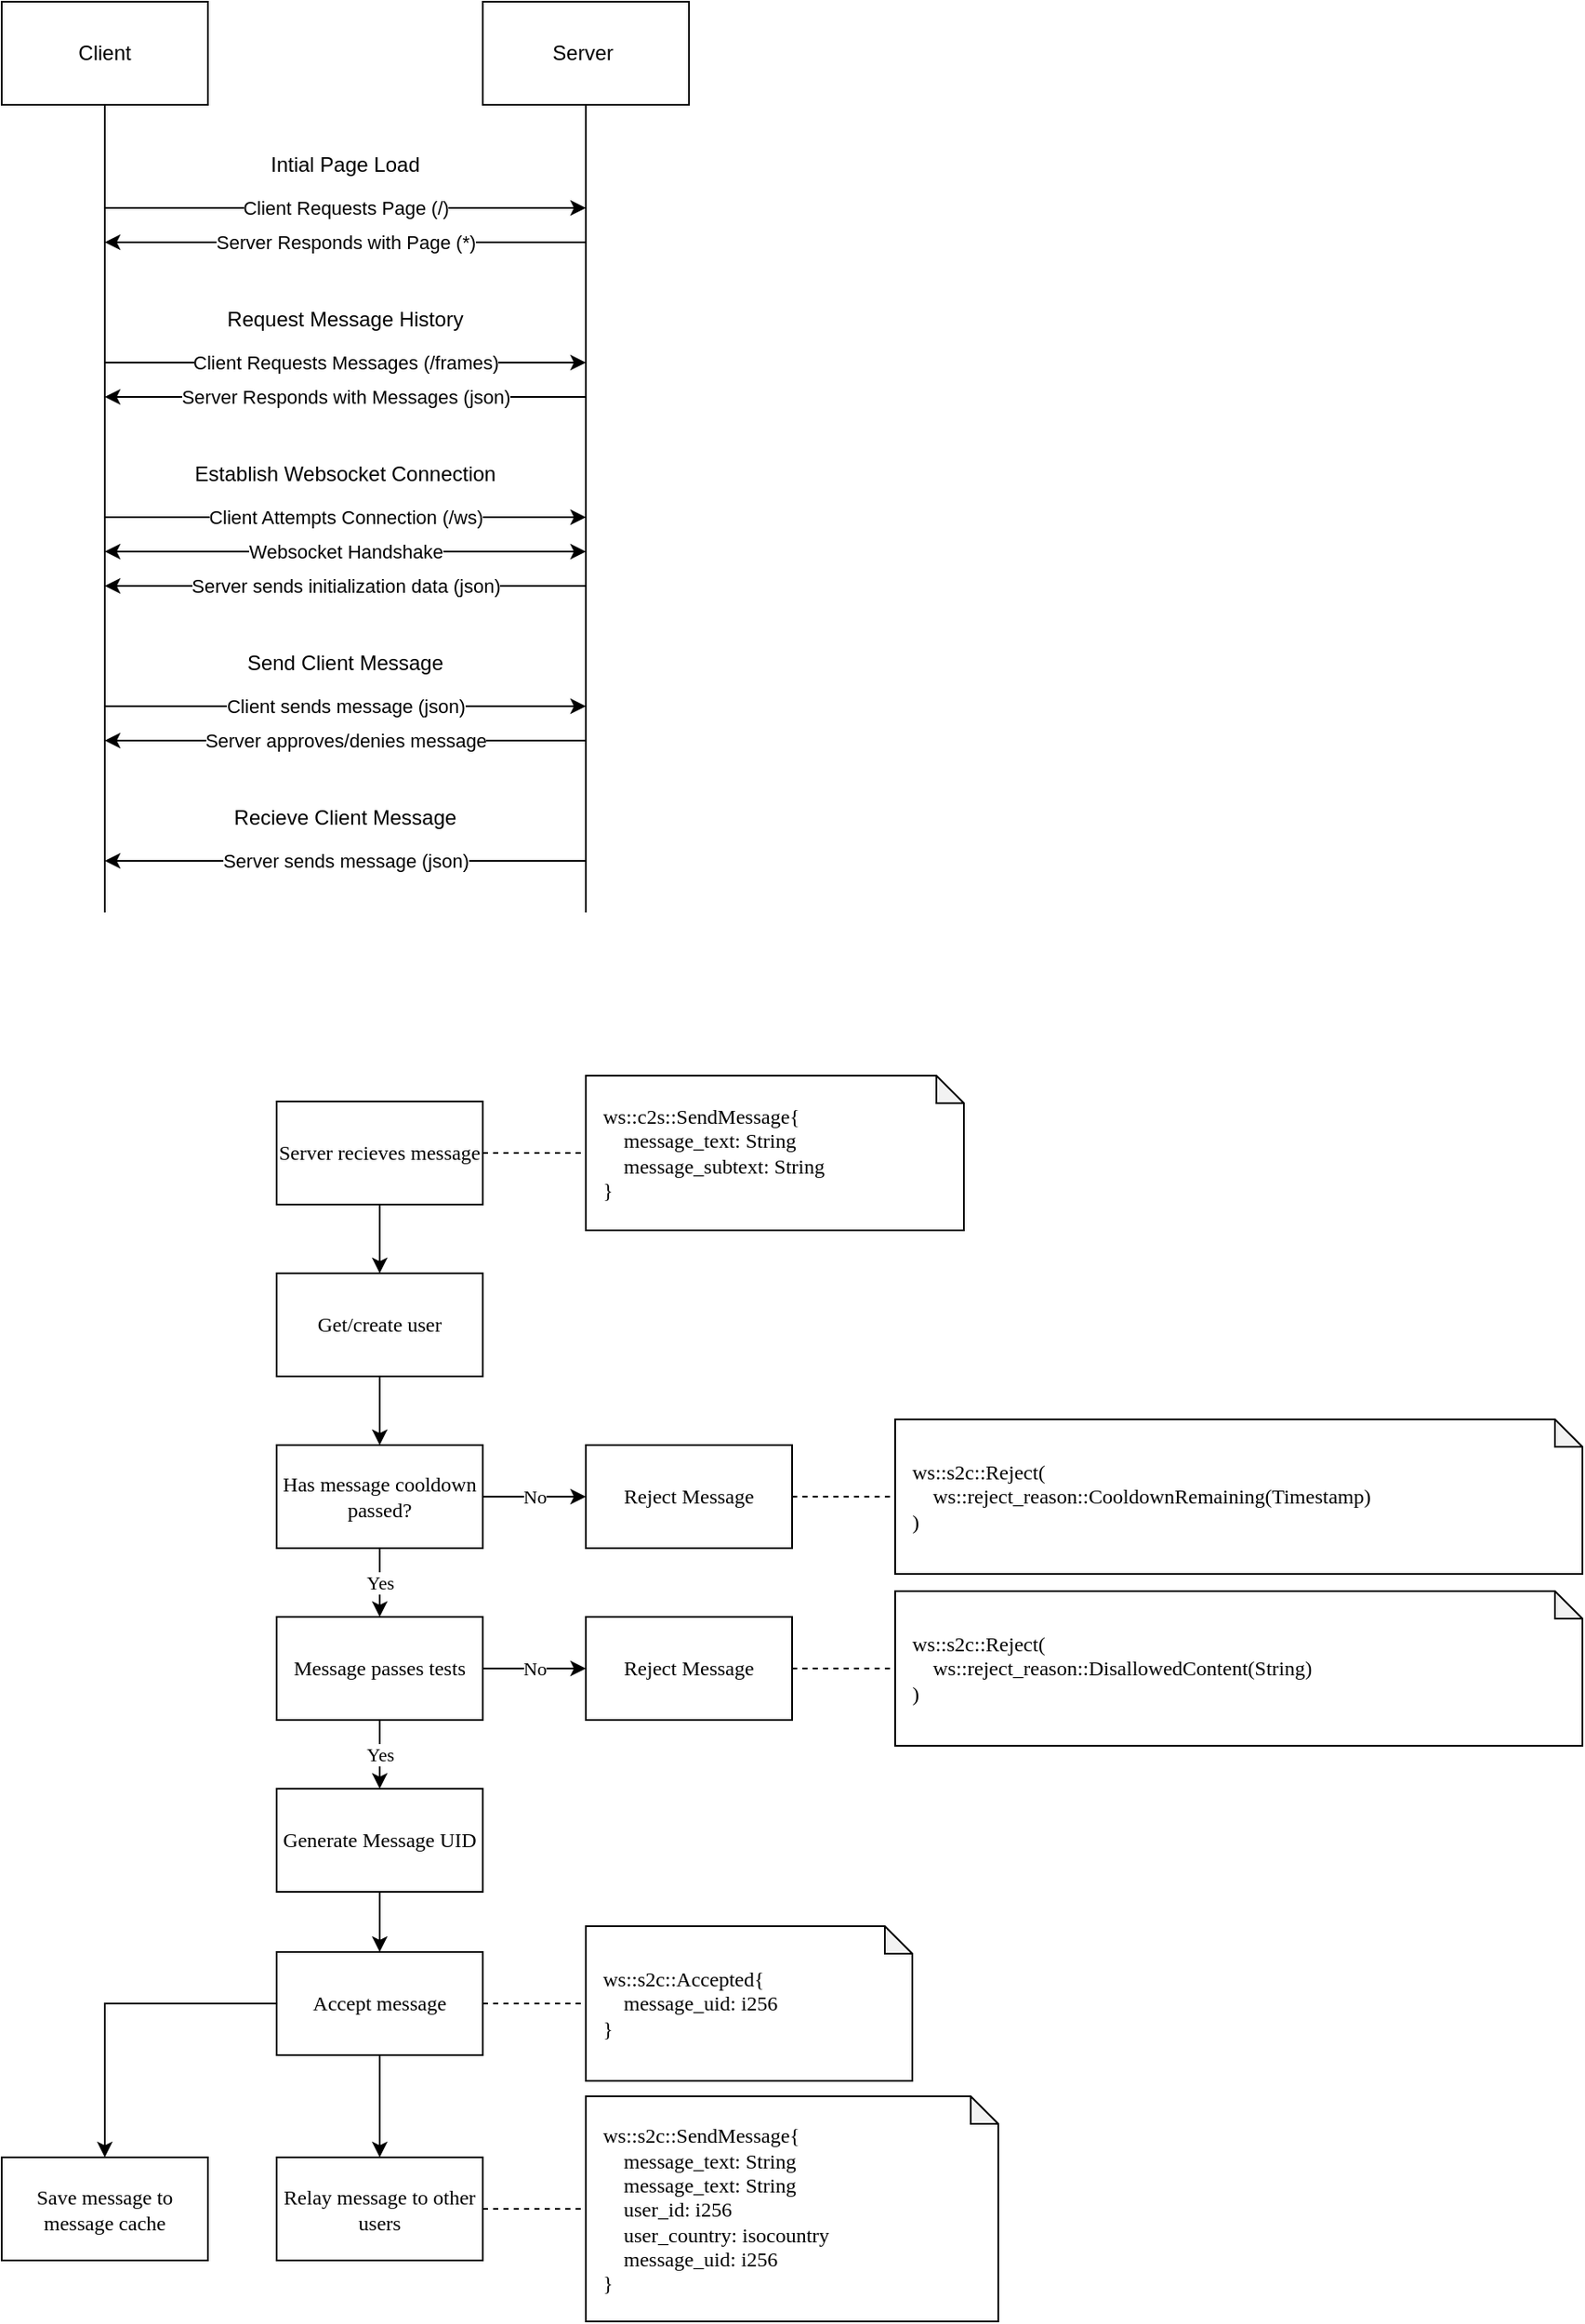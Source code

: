 <mxfile version="20.6.0" type="device"><diagram id="C5RBs43oDa-KdzZeNtuy" name="Page-1"><mxGraphModel dx="1189" dy="1269" grid="1" gridSize="10" guides="1" tooltips="1" connect="1" arrows="1" fold="1" page="1" pageScale="1" pageWidth="827" pageHeight="1169" math="0" shadow="0"><root><mxCell id="WIyWlLk6GJQsqaUBKTNV-0"/><mxCell id="WIyWlLk6GJQsqaUBKTNV-1" parent="WIyWlLk6GJQsqaUBKTNV-0"/><mxCell id="SyS3JUna0ZHRBWmeN1OY-0" value="Client" style="rounded=0;whiteSpace=wrap;html=1;" vertex="1" parent="WIyWlLk6GJQsqaUBKTNV-1"><mxGeometry x="80" y="30" width="120" height="60" as="geometry"/></mxCell><mxCell id="SyS3JUna0ZHRBWmeN1OY-1" value="Server&amp;nbsp;" style="rounded=0;whiteSpace=wrap;html=1;" vertex="1" parent="WIyWlLk6GJQsqaUBKTNV-1"><mxGeometry x="360" y="30" width="120" height="60" as="geometry"/></mxCell><mxCell id="SyS3JUna0ZHRBWmeN1OY-2" value="" style="endArrow=none;html=1;rounded=0;entryX=0.5;entryY=1;entryDx=0;entryDy=0;" edge="1" parent="WIyWlLk6GJQsqaUBKTNV-1" target="SyS3JUna0ZHRBWmeN1OY-0"><mxGeometry width="50" height="50" relative="1" as="geometry"><mxPoint x="140" y="560" as="sourcePoint"/><mxPoint x="440" y="150" as="targetPoint"/></mxGeometry></mxCell><mxCell id="SyS3JUna0ZHRBWmeN1OY-3" value="" style="endArrow=none;html=1;rounded=0;entryX=0.5;entryY=1;entryDx=0;entryDy=0;" edge="1" parent="WIyWlLk6GJQsqaUBKTNV-1" target="SyS3JUna0ZHRBWmeN1OY-1"><mxGeometry width="50" height="50" relative="1" as="geometry"><mxPoint x="420" y="560" as="sourcePoint"/><mxPoint x="440" y="180" as="targetPoint"/></mxGeometry></mxCell><mxCell id="SyS3JUna0ZHRBWmeN1OY-4" value="Client Requests Page (/)" style="endArrow=classic;html=1;rounded=0;" edge="1" parent="WIyWlLk6GJQsqaUBKTNV-1"><mxGeometry width="50" height="50" relative="1" as="geometry"><mxPoint x="140" y="150" as="sourcePoint"/><mxPoint x="420" y="150" as="targetPoint"/></mxGeometry></mxCell><mxCell id="SyS3JUna0ZHRBWmeN1OY-5" value="Server Responds with Page (*)" style="endArrow=classic;html=1;rounded=0;" edge="1" parent="WIyWlLk6GJQsqaUBKTNV-1"><mxGeometry width="50" height="50" relative="1" as="geometry"><mxPoint x="420" y="170" as="sourcePoint"/><mxPoint x="140" y="170" as="targetPoint"/></mxGeometry></mxCell><mxCell id="SyS3JUna0ZHRBWmeN1OY-7" value="Client Requests Messages (/frames)" style="endArrow=classic;html=1;rounded=0;" edge="1" parent="WIyWlLk6GJQsqaUBKTNV-1"><mxGeometry width="50" height="50" relative="1" as="geometry"><mxPoint x="140" y="240" as="sourcePoint"/><mxPoint x="420.0" y="240" as="targetPoint"/></mxGeometry></mxCell><mxCell id="SyS3JUna0ZHRBWmeN1OY-8" value="Intial Page Load" style="text;html=1;strokeColor=none;fillColor=none;align=center;verticalAlign=middle;whiteSpace=wrap;rounded=0;" vertex="1" parent="WIyWlLk6GJQsqaUBKTNV-1"><mxGeometry x="150" y="110" width="260" height="30" as="geometry"/></mxCell><mxCell id="SyS3JUna0ZHRBWmeN1OY-9" value="Request Message History" style="text;html=1;strokeColor=none;fillColor=none;align=center;verticalAlign=middle;whiteSpace=wrap;rounded=0;" vertex="1" parent="WIyWlLk6GJQsqaUBKTNV-1"><mxGeometry x="150" y="200" width="260" height="30" as="geometry"/></mxCell><mxCell id="SyS3JUna0ZHRBWmeN1OY-11" value="Server Responds with Messages (json)" style="endArrow=classic;html=1;rounded=0;" edge="1" parent="WIyWlLk6GJQsqaUBKTNV-1"><mxGeometry width="50" height="50" relative="1" as="geometry"><mxPoint x="420.0" y="260" as="sourcePoint"/><mxPoint x="140" y="260" as="targetPoint"/></mxGeometry></mxCell><mxCell id="SyS3JUna0ZHRBWmeN1OY-12" value="Client Attempts Connection (/ws)" style="endArrow=classic;html=1;rounded=0;" edge="1" parent="WIyWlLk6GJQsqaUBKTNV-1"><mxGeometry width="50" height="50" relative="1" as="geometry"><mxPoint x="140" y="330" as="sourcePoint"/><mxPoint x="420.0" y="330" as="targetPoint"/></mxGeometry></mxCell><mxCell id="SyS3JUna0ZHRBWmeN1OY-13" value="Establish Websocket Connection" style="text;html=1;strokeColor=none;fillColor=none;align=center;verticalAlign=middle;whiteSpace=wrap;rounded=0;" vertex="1" parent="WIyWlLk6GJQsqaUBKTNV-1"><mxGeometry x="150" y="290" width="260" height="30" as="geometry"/></mxCell><mxCell id="SyS3JUna0ZHRBWmeN1OY-15" value="Websocket Handshake" style="endArrow=classic;startArrow=classic;html=1;rounded=0;" edge="1" parent="WIyWlLk6GJQsqaUBKTNV-1"><mxGeometry width="50" height="50" relative="1" as="geometry"><mxPoint x="140" y="350" as="sourcePoint"/><mxPoint x="420" y="350" as="targetPoint"/></mxGeometry></mxCell><mxCell id="SyS3JUna0ZHRBWmeN1OY-17" value="Server sends initialization data (json)" style="endArrow=classic;html=1;rounded=0;" edge="1" parent="WIyWlLk6GJQsqaUBKTNV-1"><mxGeometry width="50" height="50" relative="1" as="geometry"><mxPoint x="420.0" y="370" as="sourcePoint"/><mxPoint x="140" y="370" as="targetPoint"/></mxGeometry></mxCell><mxCell id="SyS3JUna0ZHRBWmeN1OY-22" value="Client sends message (json)" style="endArrow=classic;html=1;rounded=0;" edge="1" parent="WIyWlLk6GJQsqaUBKTNV-1"><mxGeometry width="50" height="50" relative="1" as="geometry"><mxPoint x="140" y="440" as="sourcePoint"/><mxPoint x="420.0" y="440" as="targetPoint"/></mxGeometry></mxCell><mxCell id="SyS3JUna0ZHRBWmeN1OY-23" value="Send Client Message" style="text;html=1;strokeColor=none;fillColor=none;align=center;verticalAlign=middle;whiteSpace=wrap;rounded=0;" vertex="1" parent="WIyWlLk6GJQsqaUBKTNV-1"><mxGeometry x="150" y="400" width="260" height="30" as="geometry"/></mxCell><mxCell id="SyS3JUna0ZHRBWmeN1OY-26" value="Server approves/denies message" style="endArrow=classic;html=1;rounded=0;" edge="1" parent="WIyWlLk6GJQsqaUBKTNV-1"><mxGeometry width="50" height="50" relative="1" as="geometry"><mxPoint x="420.0" y="460" as="sourcePoint"/><mxPoint x="140" y="460" as="targetPoint"/></mxGeometry></mxCell><mxCell id="SyS3JUna0ZHRBWmeN1OY-28" value="Recieve Client Message" style="text;html=1;strokeColor=none;fillColor=none;align=center;verticalAlign=middle;whiteSpace=wrap;rounded=0;" vertex="1" parent="WIyWlLk6GJQsqaUBKTNV-1"><mxGeometry x="150" y="490" width="260" height="30" as="geometry"/></mxCell><mxCell id="SyS3JUna0ZHRBWmeN1OY-29" value="Server sends message (json)" style="endArrow=classic;html=1;rounded=0;" edge="1" parent="WIyWlLk6GJQsqaUBKTNV-1"><mxGeometry width="50" height="50" relative="1" as="geometry"><mxPoint x="420.0" y="530" as="sourcePoint"/><mxPoint x="140" y="530" as="targetPoint"/></mxGeometry></mxCell><mxCell id="SyS3JUna0ZHRBWmeN1OY-39" value="" style="edgeStyle=orthogonalEdgeStyle;rounded=0;orthogonalLoop=1;jettySize=auto;html=1;fontFamily=Lucida Console;" edge="1" parent="WIyWlLk6GJQsqaUBKTNV-1" source="SyS3JUna0ZHRBWmeN1OY-31" target="SyS3JUna0ZHRBWmeN1OY-37"><mxGeometry relative="1" as="geometry"/></mxCell><mxCell id="SyS3JUna0ZHRBWmeN1OY-31" value="Server recieves message" style="rounded=0;whiteSpace=wrap;html=1;fontFamily=Lucida Console;" vertex="1" parent="WIyWlLk6GJQsqaUBKTNV-1"><mxGeometry x="240" y="670" width="120" height="60" as="geometry"/></mxCell><mxCell id="SyS3JUna0ZHRBWmeN1OY-33" value="&lt;font face=&quot;Lucida Console&quot;&gt;ws::c2s::SendMessage{&lt;br&gt;&amp;nbsp; &amp;nbsp; message_text: String&lt;br&gt;&amp;nbsp; &amp;nbsp; message_subtext: String&lt;br&gt;}&lt;/font&gt;" style="shape=note;whiteSpace=wrap;html=1;backgroundOutline=1;darkOpacity=0.05;size=16;align=left;perimeterSpacing=0;spacingLeft=0;spacing=10;verticalAlign=middle;" vertex="1" parent="WIyWlLk6GJQsqaUBKTNV-1"><mxGeometry x="420" y="655" width="220" height="90" as="geometry"/></mxCell><mxCell id="SyS3JUna0ZHRBWmeN1OY-34" value="" style="endArrow=none;dashed=1;html=1;rounded=0;fontFamily=Lucida Console;entryX=0;entryY=0.5;entryDx=0;entryDy=0;entryPerimeter=0;exitX=1;exitY=0.5;exitDx=0;exitDy=0;" edge="1" parent="WIyWlLk6GJQsqaUBKTNV-1" source="SyS3JUna0ZHRBWmeN1OY-31" target="SyS3JUna0ZHRBWmeN1OY-33"><mxGeometry width="50" height="50" relative="1" as="geometry"><mxPoint x="290" y="760" as="sourcePoint"/><mxPoint x="340" y="710" as="targetPoint"/></mxGeometry></mxCell><mxCell id="SyS3JUna0ZHRBWmeN1OY-55" value="No" style="edgeStyle=orthogonalEdgeStyle;rounded=0;orthogonalLoop=1;jettySize=auto;html=1;fontFamily=Lucida Console;" edge="1" parent="WIyWlLk6GJQsqaUBKTNV-1" source="SyS3JUna0ZHRBWmeN1OY-35" target="SyS3JUna0ZHRBWmeN1OY-54"><mxGeometry relative="1" as="geometry"/></mxCell><mxCell id="SyS3JUna0ZHRBWmeN1OY-60" value="Yes" style="edgeStyle=orthogonalEdgeStyle;rounded=0;orthogonalLoop=1;jettySize=auto;html=1;fontFamily=Lucida Console;entryX=0.5;entryY=0;entryDx=0;entryDy=0;" edge="1" parent="WIyWlLk6GJQsqaUBKTNV-1" source="SyS3JUna0ZHRBWmeN1OY-35" target="SyS3JUna0ZHRBWmeN1OY-69"><mxGeometry relative="1" as="geometry"><mxPoint x="280" y="1140" as="targetPoint"/></mxGeometry></mxCell><mxCell id="SyS3JUna0ZHRBWmeN1OY-35" value="Message passes tests" style="rounded=0;whiteSpace=wrap;html=1;fontFamily=Lucida Console;" vertex="1" parent="WIyWlLk6GJQsqaUBKTNV-1"><mxGeometry x="240" y="970" width="120" height="60" as="geometry"/></mxCell><mxCell id="SyS3JUna0ZHRBWmeN1OY-43" value="" style="edgeStyle=orthogonalEdgeStyle;rounded=0;orthogonalLoop=1;jettySize=auto;html=1;fontFamily=Lucida Console;" edge="1" parent="WIyWlLk6GJQsqaUBKTNV-1" source="SyS3JUna0ZHRBWmeN1OY-37" target="SyS3JUna0ZHRBWmeN1OY-42"><mxGeometry relative="1" as="geometry"/></mxCell><mxCell id="SyS3JUna0ZHRBWmeN1OY-37" value="Get/create user" style="rounded=0;whiteSpace=wrap;html=1;fontFamily=Lucida Console;" vertex="1" parent="WIyWlLk6GJQsqaUBKTNV-1"><mxGeometry x="240" y="770" width="120" height="60" as="geometry"/></mxCell><mxCell id="SyS3JUna0ZHRBWmeN1OY-45" value="No" style="edgeStyle=orthogonalEdgeStyle;rounded=0;orthogonalLoop=1;jettySize=auto;html=1;fontFamily=Lucida Console;" edge="1" parent="WIyWlLk6GJQsqaUBKTNV-1" source="SyS3JUna0ZHRBWmeN1OY-42" target="SyS3JUna0ZHRBWmeN1OY-44"><mxGeometry relative="1" as="geometry"/></mxCell><mxCell id="SyS3JUna0ZHRBWmeN1OY-53" value="Yes" style="edgeStyle=orthogonalEdgeStyle;rounded=0;orthogonalLoop=1;jettySize=auto;html=1;fontFamily=Lucida Console;" edge="1" parent="WIyWlLk6GJQsqaUBKTNV-1" source="SyS3JUna0ZHRBWmeN1OY-42" target="SyS3JUna0ZHRBWmeN1OY-35"><mxGeometry relative="1" as="geometry"/></mxCell><mxCell id="SyS3JUna0ZHRBWmeN1OY-42" value="Has message cooldown passed?" style="whiteSpace=wrap;html=1;fontFamily=Lucida Console;rounded=0;" vertex="1" parent="WIyWlLk6GJQsqaUBKTNV-1"><mxGeometry x="240" y="870" width="120" height="60" as="geometry"/></mxCell><mxCell id="SyS3JUna0ZHRBWmeN1OY-44" value="Reject Message" style="whiteSpace=wrap;html=1;fontFamily=Lucida Console;rounded=0;" vertex="1" parent="WIyWlLk6GJQsqaUBKTNV-1"><mxGeometry x="420" y="870" width="120" height="60" as="geometry"/></mxCell><mxCell id="SyS3JUna0ZHRBWmeN1OY-48" value="&lt;font face=&quot;Lucida Console&quot;&gt;ws::s2c::Reject(&lt;br&gt;&amp;nbsp; &amp;nbsp; ws::reject_reason::CooldownRemaining(Timestamp)&lt;br&gt;)&lt;br&gt;&lt;/font&gt;" style="shape=note;whiteSpace=wrap;html=1;backgroundOutline=1;darkOpacity=0.05;size=16;align=left;perimeterSpacing=0;spacingLeft=0;spacing=10;verticalAlign=middle;" vertex="1" parent="WIyWlLk6GJQsqaUBKTNV-1"><mxGeometry x="600" y="855" width="400" height="90" as="geometry"/></mxCell><mxCell id="SyS3JUna0ZHRBWmeN1OY-49" value="" style="endArrow=none;dashed=1;html=1;rounded=0;fontFamily=Lucida Console;entryX=0;entryY=0.5;entryDx=0;entryDy=0;entryPerimeter=0;exitX=1;exitY=0.5;exitDx=0;exitDy=0;" edge="1" parent="WIyWlLk6GJQsqaUBKTNV-1" source="SyS3JUna0ZHRBWmeN1OY-44" target="SyS3JUna0ZHRBWmeN1OY-48"><mxGeometry width="50" height="50" relative="1" as="geometry"><mxPoint x="390" y="910" as="sourcePoint"/><mxPoint x="440" y="860" as="targetPoint"/></mxGeometry></mxCell><mxCell id="SyS3JUna0ZHRBWmeN1OY-54" value="Reject Message" style="whiteSpace=wrap;html=1;fontFamily=Lucida Console;rounded=0;" vertex="1" parent="WIyWlLk6GJQsqaUBKTNV-1"><mxGeometry x="420" y="970" width="120" height="60" as="geometry"/></mxCell><mxCell id="SyS3JUna0ZHRBWmeN1OY-57" value="&lt;font face=&quot;Lucida Console&quot;&gt;ws::s2c::Reject(&lt;br&gt;&amp;nbsp; &amp;nbsp; ws::reject_reason::DisallowedContent(String)&lt;br&gt;)&lt;br&gt;&lt;/font&gt;" style="shape=note;whiteSpace=wrap;html=1;backgroundOutline=1;darkOpacity=0.05;size=16;align=left;perimeterSpacing=0;spacingLeft=0;spacing=10;verticalAlign=middle;" vertex="1" parent="WIyWlLk6GJQsqaUBKTNV-1"><mxGeometry x="600" y="955" width="400" height="90" as="geometry"/></mxCell><mxCell id="SyS3JUna0ZHRBWmeN1OY-58" value="" style="endArrow=none;dashed=1;html=1;rounded=0;fontFamily=Lucida Console;entryX=0;entryY=0.5;entryDx=0;entryDy=0;entryPerimeter=0;exitX=1;exitY=0.5;exitDx=0;exitDy=0;" edge="1" parent="WIyWlLk6GJQsqaUBKTNV-1" source="SyS3JUna0ZHRBWmeN1OY-54" target="SyS3JUna0ZHRBWmeN1OY-57"><mxGeometry width="50" height="50" relative="1" as="geometry"><mxPoint x="550.0" y="910" as="sourcePoint"/><mxPoint x="610" y="910" as="targetPoint"/></mxGeometry></mxCell><mxCell id="SyS3JUna0ZHRBWmeN1OY-64" value="" style="edgeStyle=orthogonalEdgeStyle;rounded=0;orthogonalLoop=1;jettySize=auto;html=1;fontFamily=Lucida Console;" edge="1" parent="WIyWlLk6GJQsqaUBKTNV-1" source="SyS3JUna0ZHRBWmeN1OY-59" target="SyS3JUna0ZHRBWmeN1OY-63"><mxGeometry relative="1" as="geometry"/></mxCell><mxCell id="SyS3JUna0ZHRBWmeN1OY-68" style="edgeStyle=orthogonalEdgeStyle;rounded=0;orthogonalLoop=1;jettySize=auto;html=1;entryX=0.5;entryY=0;entryDx=0;entryDy=0;fontFamily=Lucida Console;" edge="1" parent="WIyWlLk6GJQsqaUBKTNV-1" source="SyS3JUna0ZHRBWmeN1OY-59" target="SyS3JUna0ZHRBWmeN1OY-67"><mxGeometry relative="1" as="geometry"/></mxCell><mxCell id="SyS3JUna0ZHRBWmeN1OY-59" value="Accept message" style="rounded=0;whiteSpace=wrap;html=1;fontFamily=Lucida Console;" vertex="1" parent="WIyWlLk6GJQsqaUBKTNV-1"><mxGeometry x="240" y="1165" width="120" height="60" as="geometry"/></mxCell><mxCell id="SyS3JUna0ZHRBWmeN1OY-61" value="&lt;font face=&quot;Lucida Console&quot;&gt;ws::s2c::Accepted{&lt;br&gt;&amp;nbsp; &amp;nbsp; message_uid: i256&lt;br&gt;}&lt;br&gt;&lt;/font&gt;" style="shape=note;whiteSpace=wrap;html=1;backgroundOutline=1;darkOpacity=0.05;size=16;align=left;perimeterSpacing=0;spacingLeft=0;spacing=10;verticalAlign=middle;" vertex="1" parent="WIyWlLk6GJQsqaUBKTNV-1"><mxGeometry x="420" y="1150" width="190" height="90" as="geometry"/></mxCell><mxCell id="SyS3JUna0ZHRBWmeN1OY-62" value="" style="endArrow=none;dashed=1;html=1;rounded=0;fontFamily=Lucida Console;entryX=0;entryY=0.5;entryDx=0;entryDy=0;entryPerimeter=0;exitX=1;exitY=0.5;exitDx=0;exitDy=0;" edge="1" parent="WIyWlLk6GJQsqaUBKTNV-1" source="SyS3JUna0ZHRBWmeN1OY-59" target="SyS3JUna0ZHRBWmeN1OY-61"><mxGeometry width="50" height="50" relative="1" as="geometry"><mxPoint x="550.0" y="1105" as="sourcePoint"/><mxPoint x="610" y="1105" as="targetPoint"/></mxGeometry></mxCell><mxCell id="SyS3JUna0ZHRBWmeN1OY-63" value="Relay message to other users" style="rounded=0;whiteSpace=wrap;html=1;fontFamily=Lucida Console;" vertex="1" parent="WIyWlLk6GJQsqaUBKTNV-1"><mxGeometry x="240" y="1284.5" width="120" height="60" as="geometry"/></mxCell><mxCell id="SyS3JUna0ZHRBWmeN1OY-65" value="&lt;font face=&quot;Lucida Console&quot;&gt;ws::s2c::SendMessage{&lt;br&gt;&amp;nbsp; &amp;nbsp; message_text: String&lt;br&gt;&amp;nbsp; &amp;nbsp; message_text: String&lt;br&gt;&amp;nbsp; &amp;nbsp; user_id: i256&lt;br&gt;&amp;nbsp; &amp;nbsp; user_country: isocountry&lt;br&gt;&amp;nbsp; &amp;nbsp; message_uid: i256&lt;br&gt;}&lt;br&gt;&lt;/font&gt;" style="shape=note;whiteSpace=wrap;html=1;backgroundOutline=1;darkOpacity=0.05;size=16;align=left;perimeterSpacing=0;spacingLeft=0;spacing=10;verticalAlign=middle;" vertex="1" parent="WIyWlLk6GJQsqaUBKTNV-1"><mxGeometry x="420" y="1249" width="240" height="131" as="geometry"/></mxCell><mxCell id="SyS3JUna0ZHRBWmeN1OY-67" value="Save message to message cache" style="rounded=0;whiteSpace=wrap;html=1;fontFamily=Lucida Console;" vertex="1" parent="WIyWlLk6GJQsqaUBKTNV-1"><mxGeometry x="80" y="1284.5" width="120" height="60" as="geometry"/></mxCell><mxCell id="SyS3JUna0ZHRBWmeN1OY-72" value="" style="edgeStyle=orthogonalEdgeStyle;rounded=0;orthogonalLoop=1;jettySize=auto;html=1;fontFamily=Lucida Console;" edge="1" parent="WIyWlLk6GJQsqaUBKTNV-1" source="SyS3JUna0ZHRBWmeN1OY-69" target="SyS3JUna0ZHRBWmeN1OY-59"><mxGeometry relative="1" as="geometry"/></mxCell><mxCell id="SyS3JUna0ZHRBWmeN1OY-69" value="Generate Message UID" style="rounded=0;whiteSpace=wrap;html=1;fontFamily=Lucida Console;" vertex="1" parent="WIyWlLk6GJQsqaUBKTNV-1"><mxGeometry x="240" y="1070" width="120" height="60" as="geometry"/></mxCell><mxCell id="SyS3JUna0ZHRBWmeN1OY-73" value="" style="endArrow=none;dashed=1;html=1;rounded=0;fontFamily=Lucida Console;entryX=0;entryY=0.5;entryDx=0;entryDy=0;entryPerimeter=0;exitX=1;exitY=0.5;exitDx=0;exitDy=0;" edge="1" parent="WIyWlLk6GJQsqaUBKTNV-1" source="SyS3JUna0ZHRBWmeN1OY-63" target="SyS3JUna0ZHRBWmeN1OY-65"><mxGeometry width="50" height="50" relative="1" as="geometry"><mxPoint x="370" y="1205" as="sourcePoint"/><mxPoint x="430" y="1205" as="targetPoint"/></mxGeometry></mxCell></root></mxGraphModel></diagram></mxfile>